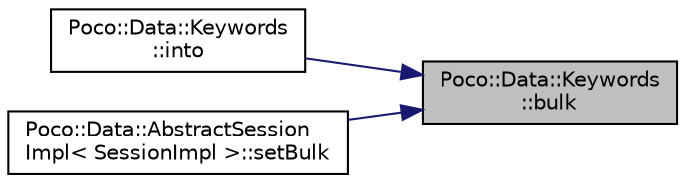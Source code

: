 digraph "Poco::Data::Keywords::bulk"
{
 // LATEX_PDF_SIZE
  edge [fontname="Helvetica",fontsize="10",labelfontname="Helvetica",labelfontsize="10"];
  node [fontname="Helvetica",fontsize="10",shape=record];
  rankdir="RL";
  Node1 [label="Poco::Data::Keywords\l::bulk",height=0.2,width=0.4,color="black", fillcolor="grey75", style="filled", fontcolor="black",tooltip="Convenience function for creation of bulk."];
  Node1 -> Node2 [dir="back",color="midnightblue",fontsize="10",style="solid"];
  Node2 [label="Poco::Data::Keywords\l::into",height=0.2,width=0.4,color="black", fillcolor="white", style="filled",URL="$namespacePoco_1_1Data_1_1Keywords.html#a1f40fd5a0a1a4ac2d18661c1101d9a4e",tooltip=" "];
  Node1 -> Node3 [dir="back",color="midnightblue",fontsize="10",style="solid"];
  Node3 [label="Poco::Data::AbstractSession\lImpl\< SessionImpl \>::setBulk",height=0.2,width=0.4,color="black", fillcolor="white", style="filled",URL="$classPoco_1_1Data_1_1AbstractSessionImpl.html#a813d6d31f5eed26e649d3204372a8c6d",tooltip="Sets the execution type."];
}
